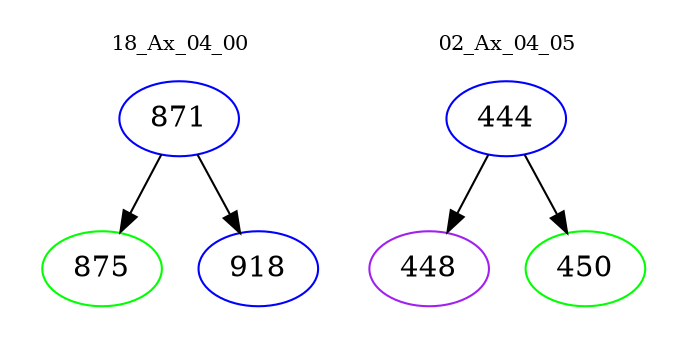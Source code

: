 digraph{
subgraph cluster_0 {
color = white
label = "18_Ax_04_00";
fontsize=10;
T0_871 [label="871", color="blue"]
T0_871 -> T0_875 [color="black"]
T0_875 [label="875", color="green"]
T0_871 -> T0_918 [color="black"]
T0_918 [label="918", color="blue"]
}
subgraph cluster_1 {
color = white
label = "02_Ax_04_05";
fontsize=10;
T1_444 [label="444", color="blue"]
T1_444 -> T1_448 [color="black"]
T1_448 [label="448", color="purple"]
T1_444 -> T1_450 [color="black"]
T1_450 [label="450", color="green"]
}
}
